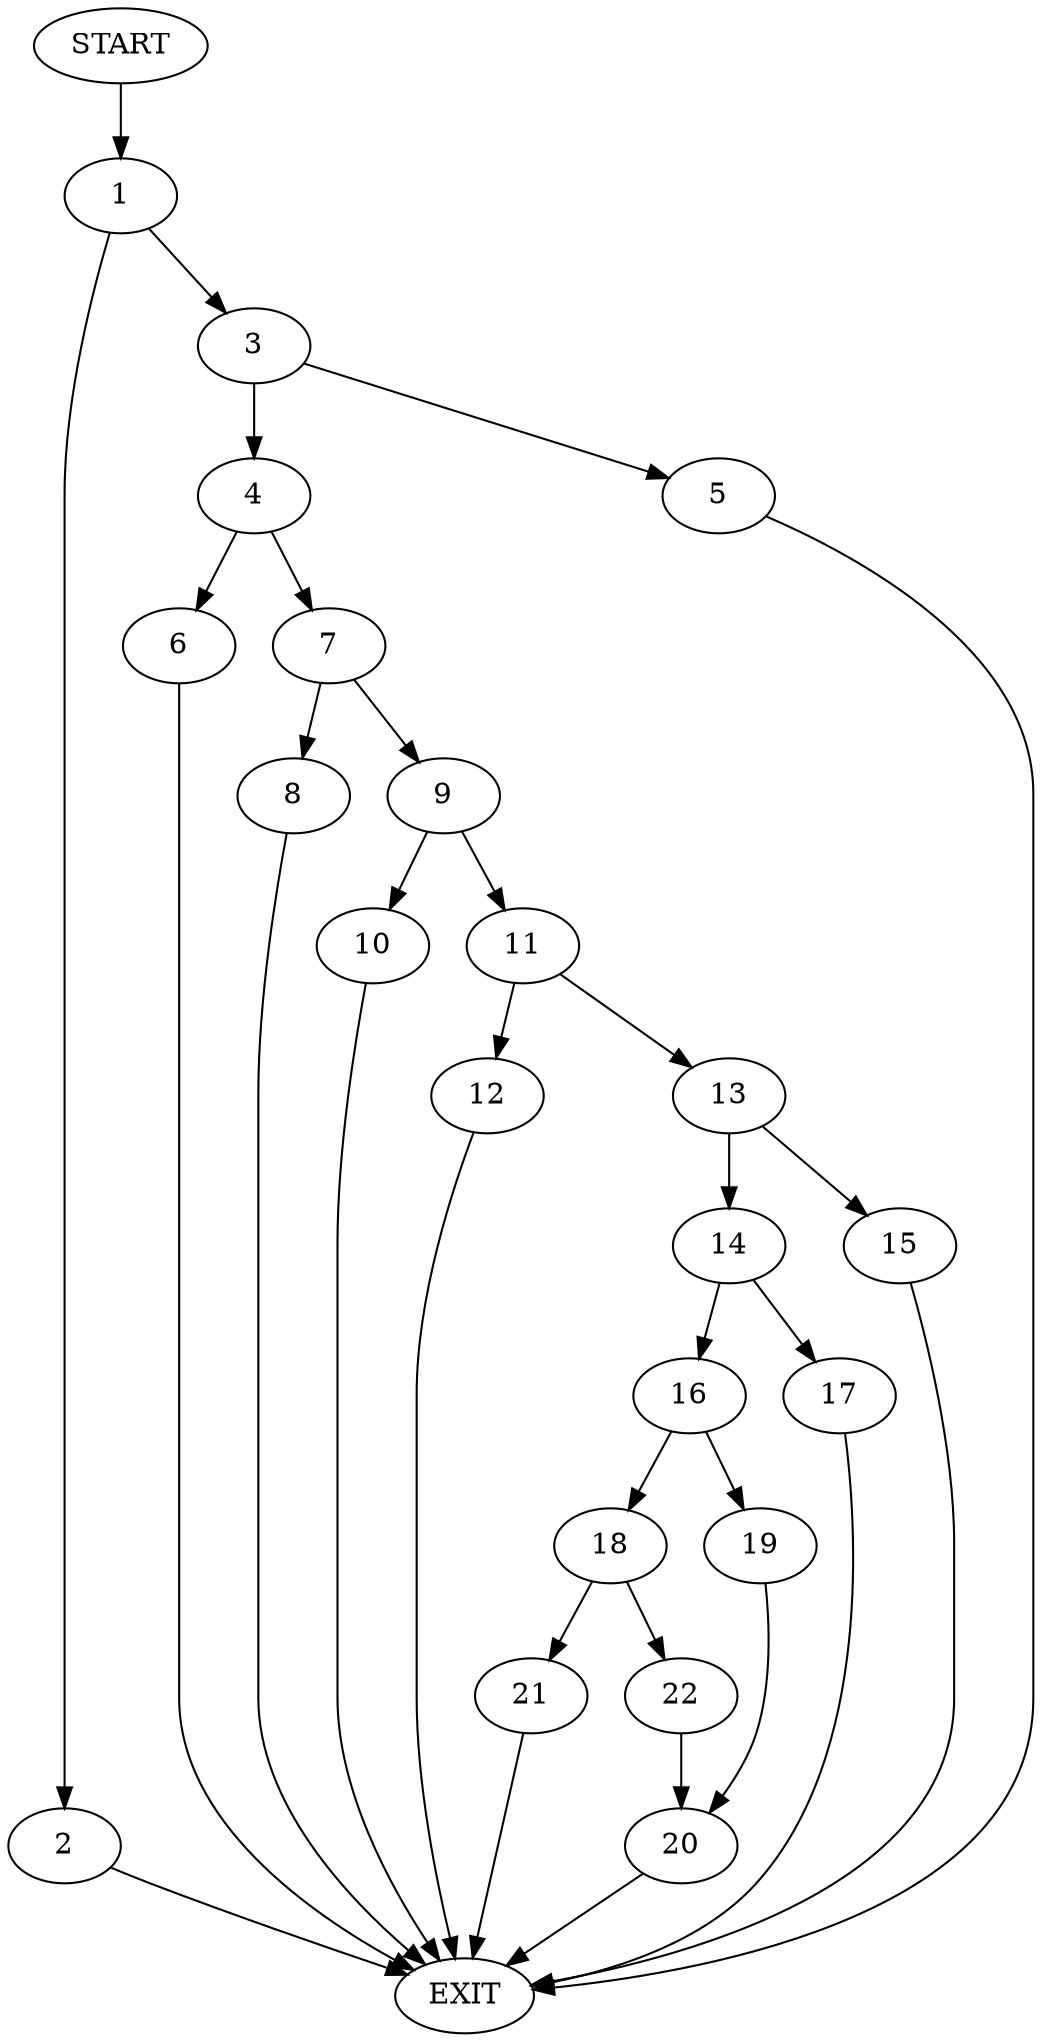 digraph {
0 [label="START"]
23 [label="EXIT"]
0 -> 1
1 -> 2
1 -> 3
3 -> 4
3 -> 5
2 -> 23
5 -> 23
4 -> 6
4 -> 7
6 -> 23
7 -> 8
7 -> 9
8 -> 23
9 -> 10
9 -> 11
11 -> 12
11 -> 13
10 -> 23
12 -> 23
13 -> 14
13 -> 15
15 -> 23
14 -> 16
14 -> 17
16 -> 18
16 -> 19
17 -> 23
19 -> 20
18 -> 21
18 -> 22
20 -> 23
22 -> 20
21 -> 23
}
